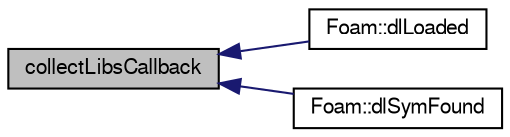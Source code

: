 digraph "collectLibsCallback"
{
  bgcolor="transparent";
  edge [fontname="FreeSans",fontsize="10",labelfontname="FreeSans",labelfontsize="10"];
  node [fontname="FreeSans",fontsize="10",shape=record];
  rankdir="LR";
  Node2 [label="collectLibsCallback",height=0.2,width=0.4,color="black", fillcolor="grey75", style="filled", fontcolor="black"];
  Node2 -> Node3 [dir="back",color="midnightblue",fontsize="10",style="solid",fontname="FreeSans"];
  Node3 [label="Foam::dlLoaded",height=0.2,width=0.4,color="black",URL="$a21124.html#ac410e294c54370520a31610f8cb584ce",tooltip="Return all loaded libraries. "];
  Node2 -> Node4 [dir="back",color="midnightblue",fontsize="10",style="solid",fontname="FreeSans"];
  Node4 [label="Foam::dlSymFound",height=0.2,width=0.4,color="black",URL="$a21124.html#a2a05c9d88dece0e71008376b2df576ef",tooltip="Report if symbol in a dlopened library could be found. "];
}
